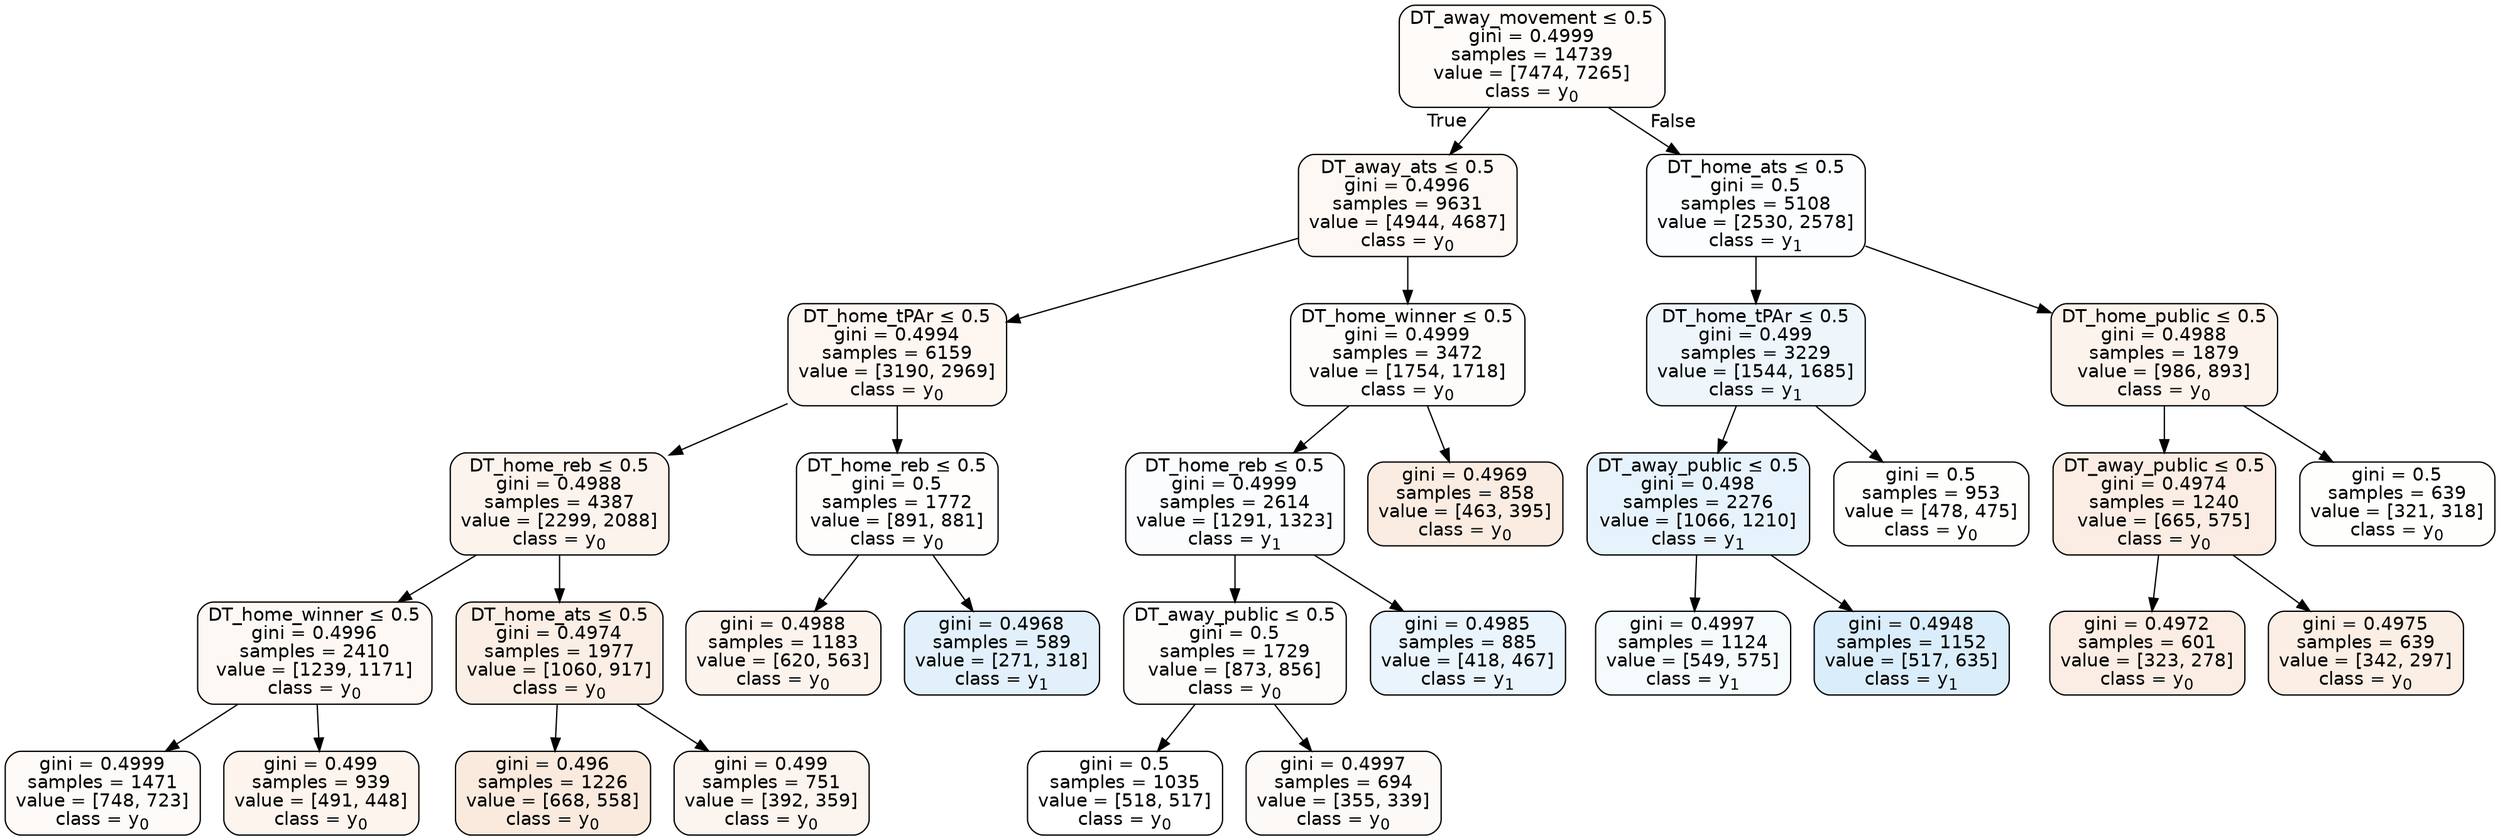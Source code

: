 digraph Tree {
node [shape=box, style="filled, rounded", color="black", fontname=helvetica] ;
edge [fontname=helvetica] ;
0 [label=<DT_away_movement &le; 0.5<br/>gini = 0.4999<br/>samples = 14739<br/>value = [7474, 7265]<br/>class = y<SUB>0</SUB>>, fillcolor="#e5813907"] ;
1 [label=<DT_away_ats &le; 0.5<br/>gini = 0.4996<br/>samples = 9631<br/>value = [4944, 4687]<br/>class = y<SUB>0</SUB>>, fillcolor="#e581390d"] ;
0 -> 1 [labeldistance=2.5, labelangle=45, headlabel="True"] ;
2 [label=<DT_home_tPAr &le; 0.5<br/>gini = 0.4994<br/>samples = 6159<br/>value = [3190, 2969]<br/>class = y<SUB>0</SUB>>, fillcolor="#e5813912"] ;
1 -> 2 ;
3 [label=<DT_home_reb &le; 0.5<br/>gini = 0.4988<br/>samples = 4387<br/>value = [2299, 2088]<br/>class = y<SUB>0</SUB>>, fillcolor="#e5813917"] ;
2 -> 3 ;
4 [label=<DT_home_winner &le; 0.5<br/>gini = 0.4996<br/>samples = 2410<br/>value = [1239, 1171]<br/>class = y<SUB>0</SUB>>, fillcolor="#e581390e"] ;
3 -> 4 ;
5 [label=<gini = 0.4999<br/>samples = 1471<br/>value = [748, 723]<br/>class = y<SUB>0</SUB>>, fillcolor="#e5813909"] ;
4 -> 5 ;
6 [label=<gini = 0.499<br/>samples = 939<br/>value = [491, 448]<br/>class = y<SUB>0</SUB>>, fillcolor="#e5813916"] ;
4 -> 6 ;
7 [label=<DT_home_ats &le; 0.5<br/>gini = 0.4974<br/>samples = 1977<br/>value = [1060, 917]<br/>class = y<SUB>0</SUB>>, fillcolor="#e5813922"] ;
3 -> 7 ;
8 [label=<gini = 0.496<br/>samples = 1226<br/>value = [668, 558]<br/>class = y<SUB>0</SUB>>, fillcolor="#e581392a"] ;
7 -> 8 ;
9 [label=<gini = 0.499<br/>samples = 751<br/>value = [392, 359]<br/>class = y<SUB>0</SUB>>, fillcolor="#e5813915"] ;
7 -> 9 ;
10 [label=<DT_home_reb &le; 0.5<br/>gini = 0.5<br/>samples = 1772<br/>value = [891, 881]<br/>class = y<SUB>0</SUB>>, fillcolor="#e5813903"] ;
2 -> 10 ;
11 [label=<gini = 0.4988<br/>samples = 1183<br/>value = [620, 563]<br/>class = y<SUB>0</SUB>>, fillcolor="#e5813917"] ;
10 -> 11 ;
12 [label=<gini = 0.4968<br/>samples = 589<br/>value = [271, 318]<br/>class = y<SUB>1</SUB>>, fillcolor="#399de526"] ;
10 -> 12 ;
13 [label=<DT_home_winner &le; 0.5<br/>gini = 0.4999<br/>samples = 3472<br/>value = [1754, 1718]<br/>class = y<SUB>0</SUB>>, fillcolor="#e5813905"] ;
1 -> 13 ;
14 [label=<DT_home_reb &le; 0.5<br/>gini = 0.4999<br/>samples = 2614<br/>value = [1291, 1323]<br/>class = y<SUB>1</SUB>>, fillcolor="#399de506"] ;
13 -> 14 ;
15 [label=<DT_away_public &le; 0.5<br/>gini = 0.5<br/>samples = 1729<br/>value = [873, 856]<br/>class = y<SUB>0</SUB>>, fillcolor="#e5813905"] ;
14 -> 15 ;
16 [label=<gini = 0.5<br/>samples = 1035<br/>value = [518, 517]<br/>class = y<SUB>0</SUB>>, fillcolor="#e5813900"] ;
15 -> 16 ;
17 [label=<gini = 0.4997<br/>samples = 694<br/>value = [355, 339]<br/>class = y<SUB>0</SUB>>, fillcolor="#e581390b"] ;
15 -> 17 ;
18 [label=<gini = 0.4985<br/>samples = 885<br/>value = [418, 467]<br/>class = y<SUB>1</SUB>>, fillcolor="#399de51b"] ;
14 -> 18 ;
19 [label=<gini = 0.4969<br/>samples = 858<br/>value = [463, 395]<br/>class = y<SUB>0</SUB>>, fillcolor="#e5813925"] ;
13 -> 19 ;
20 [label=<DT_home_ats &le; 0.5<br/>gini = 0.5<br/>samples = 5108<br/>value = [2530, 2578]<br/>class = y<SUB>1</SUB>>, fillcolor="#399de505"] ;
0 -> 20 [labeldistance=2.5, labelangle=-45, headlabel="False"] ;
21 [label=<DT_home_tPAr &le; 0.5<br/>gini = 0.499<br/>samples = 3229<br/>value = [1544, 1685]<br/>class = y<SUB>1</SUB>>, fillcolor="#399de515"] ;
20 -> 21 ;
22 [label=<DT_away_public &le; 0.5<br/>gini = 0.498<br/>samples = 2276<br/>value = [1066, 1210]<br/>class = y<SUB>1</SUB>>, fillcolor="#399de51e"] ;
21 -> 22 ;
23 [label=<gini = 0.4997<br/>samples = 1124<br/>value = [549, 575]<br/>class = y<SUB>1</SUB>>, fillcolor="#399de50c"] ;
22 -> 23 ;
24 [label=<gini = 0.4948<br/>samples = 1152<br/>value = [517, 635]<br/>class = y<SUB>1</SUB>>, fillcolor="#399de52f"] ;
22 -> 24 ;
25 [label=<gini = 0.5<br/>samples = 953<br/>value = [478, 475]<br/>class = y<SUB>0</SUB>>, fillcolor="#e5813902"] ;
21 -> 25 ;
26 [label=<DT_home_public &le; 0.5<br/>gini = 0.4988<br/>samples = 1879<br/>value = [986, 893]<br/>class = y<SUB>0</SUB>>, fillcolor="#e5813918"] ;
20 -> 26 ;
27 [label=<DT_away_public &le; 0.5<br/>gini = 0.4974<br/>samples = 1240<br/>value = [665, 575]<br/>class = y<SUB>0</SUB>>, fillcolor="#e5813923"] ;
26 -> 27 ;
28 [label=<gini = 0.4972<br/>samples = 601<br/>value = [323, 278]<br/>class = y<SUB>0</SUB>>, fillcolor="#e5813924"] ;
27 -> 28 ;
29 [label=<gini = 0.4975<br/>samples = 639<br/>value = [342, 297]<br/>class = y<SUB>0</SUB>>, fillcolor="#e5813922"] ;
27 -> 29 ;
30 [label=<gini = 0.5<br/>samples = 639<br/>value = [321, 318]<br/>class = y<SUB>0</SUB>>, fillcolor="#e5813902"] ;
26 -> 30 ;
}